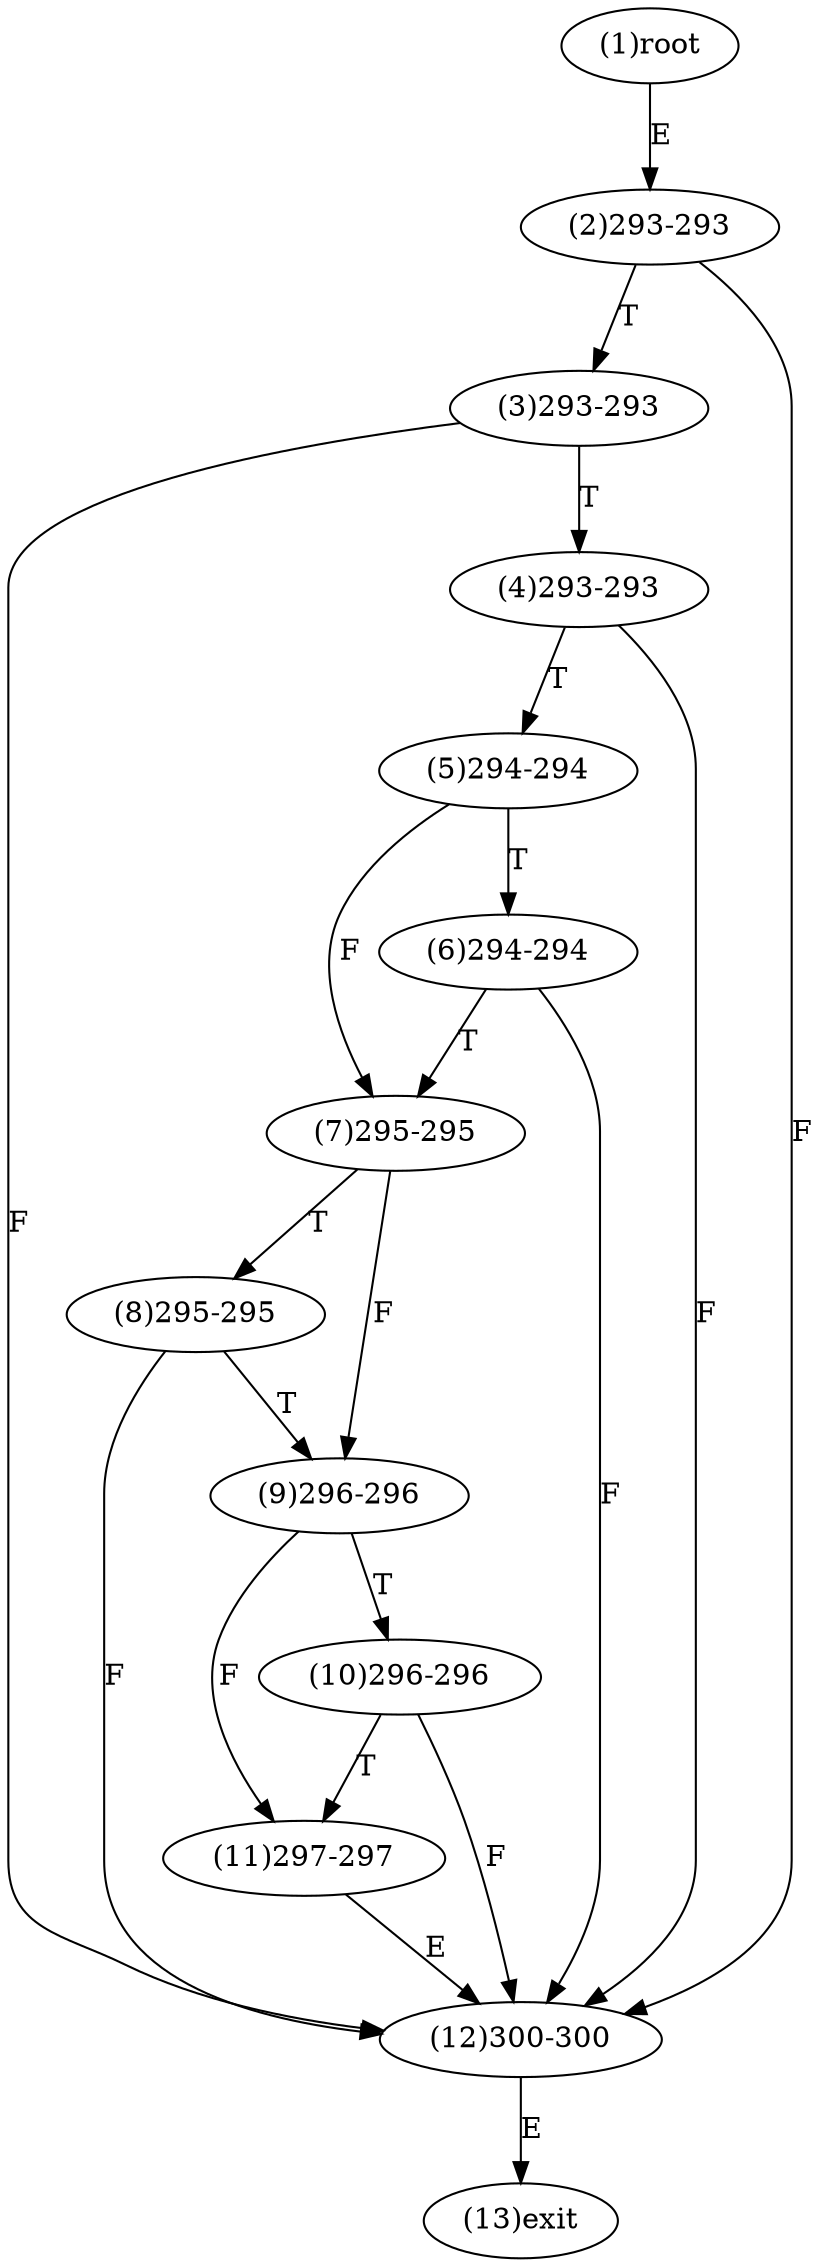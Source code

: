 digraph "" { 
1[ label="(1)root"];
2[ label="(2)293-293"];
3[ label="(3)293-293"];
4[ label="(4)293-293"];
5[ label="(5)294-294"];
6[ label="(6)294-294"];
7[ label="(7)295-295"];
8[ label="(8)295-295"];
9[ label="(9)296-296"];
10[ label="(10)296-296"];
11[ label="(11)297-297"];
12[ label="(12)300-300"];
13[ label="(13)exit"];
1->2[ label="E"];
2->12[ label="F"];
2->3[ label="T"];
3->12[ label="F"];
3->4[ label="T"];
4->12[ label="F"];
4->5[ label="T"];
5->7[ label="F"];
5->6[ label="T"];
6->12[ label="F"];
6->7[ label="T"];
7->9[ label="F"];
7->8[ label="T"];
8->12[ label="F"];
8->9[ label="T"];
9->11[ label="F"];
9->10[ label="T"];
10->12[ label="F"];
10->11[ label="T"];
11->12[ label="E"];
12->13[ label="E"];
}